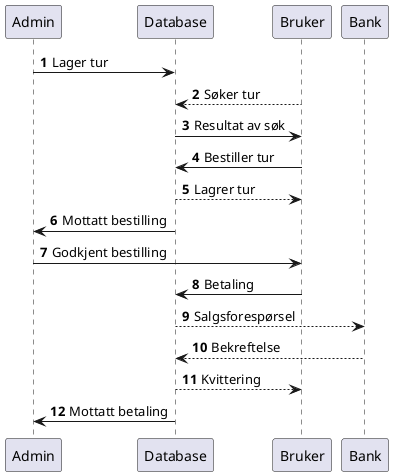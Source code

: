 @startuml

autonumber

Admin -> Database: Lager tur

Bruker --> Database: Søker tur
Database -> Bruker: Resultat av søk
Bruker -> Database: Bestiller tur
Database --> Bruker: Lagrer tur
Database -> Admin: Mottatt bestilling
Admin -> Bruker: Godkjent bestilling
Bruker -> Database: Betaling
Database --> Bank: Salgsforespørsel
Bank --> Database: Bekreftelse
Database --> Bruker: Kvittering
Database -> Admin: Mottatt betaling

@enduml